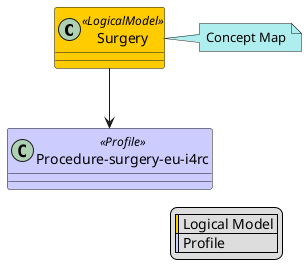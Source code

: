 @startuml
skinparam class {
    BackgroundColor<<LogicalModel>> #FFCC00
    BackgroundColor<<Profile>> #CCCCFF
}
skinparam linetype ortho
legend right
  | <#FFCC00> | Logical Model |
  | <#CCCCFF> | Profile |
endlegend
class "Surgery" <<LogicalModel>> [[StructureDefinition-Surgery.html]]
note right #PaleTurquoise [[ConceptMap-surgery2FHIR.html]]
Concept Map
endnote
class "Procedure-surgery-eu-i4rc" <<Profile>> [[StructureDefinition-Procedure-surgery-eu-i4rc.html]]
"Surgery" --> "Procedure-surgery-eu-i4rc"
@enduml